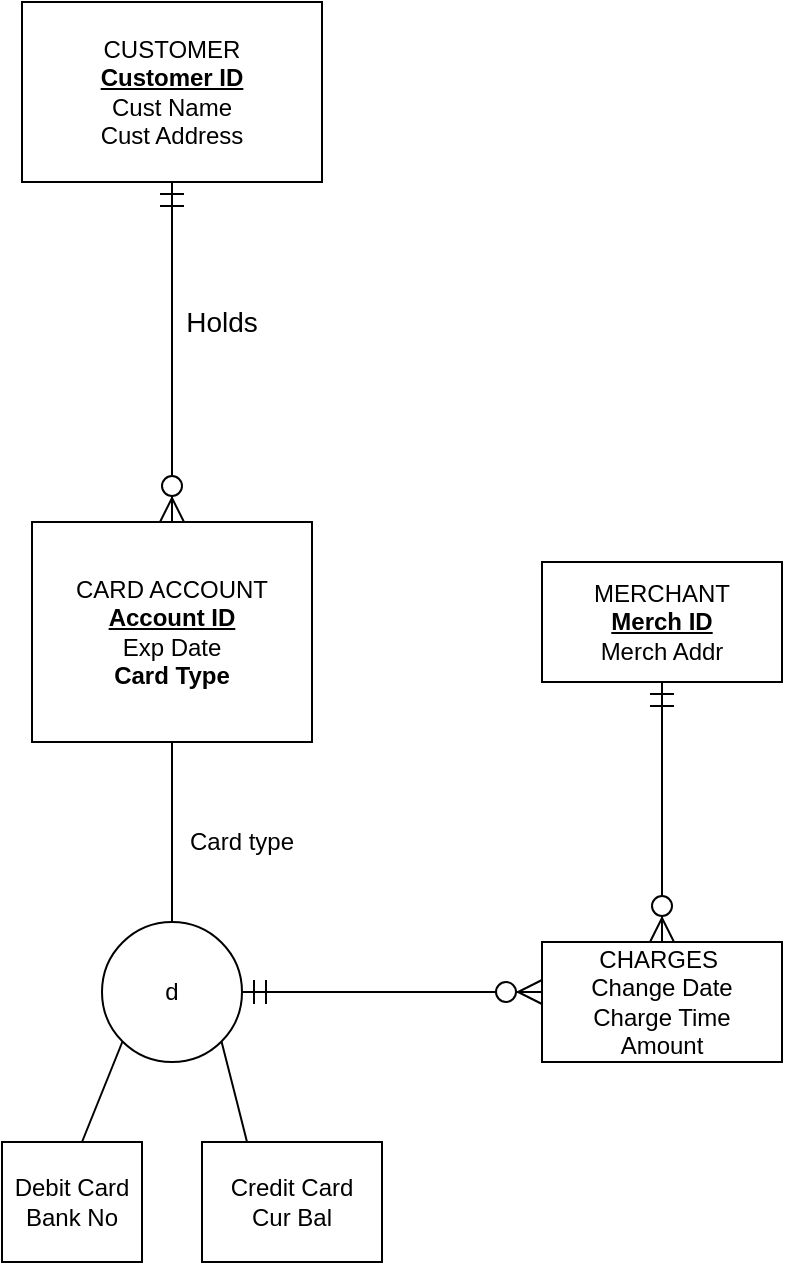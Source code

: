 <mxfile version="13.7.7" type="github">
  <diagram id="0B93aj8IbED3E-G-EEJr" name="Page-1">
    <mxGraphModel dx="1289" dy="715" grid="1" gridSize="10" guides="1" tooltips="1" connect="1" arrows="1" fold="1" page="1" pageScale="1" pageWidth="827" pageHeight="1169" math="0" shadow="0">
      <root>
        <mxCell id="0" />
        <mxCell id="1" parent="0" />
        <mxCell id="QlK3DpjFUy1bCY43-cMU-1" value="CUSTOMER&lt;br&gt;&lt;u style=&quot;font-weight: bold&quot;&gt;Customer ID&lt;/u&gt;&lt;br&gt;Cust Name&lt;br&gt;Cust Address" style="rounded=0;whiteSpace=wrap;html=1;" vertex="1" parent="1">
          <mxGeometry x="200" y="90" width="150" height="90" as="geometry" />
        </mxCell>
        <mxCell id="QlK3DpjFUy1bCY43-cMU-2" value="" style="fontSize=12;html=1;endArrow=ERzeroToMany;startArrow=ERmandOne;exitX=0.5;exitY=1;exitDx=0;exitDy=0;endSize=10;startSize=10;entryX=0.5;entryY=0;entryDx=0;entryDy=0;" edge="1" parent="1" source="QlK3DpjFUy1bCY43-cMU-1" target="QlK3DpjFUy1bCY43-cMU-3">
          <mxGeometry width="100" height="100" relative="1" as="geometry">
            <mxPoint x="180" y="220" as="sourcePoint" />
            <mxPoint x="172" y="350" as="targetPoint" />
          </mxGeometry>
        </mxCell>
        <mxCell id="QlK3DpjFUy1bCY43-cMU-3" value="CARD ACCOUNT&lt;br&gt;&lt;b&gt;&lt;u&gt;Account ID&lt;br&gt;&lt;/u&gt;&lt;/b&gt;Exp Date&lt;br&gt;&lt;b&gt;Card Type&lt;/b&gt;" style="rounded=0;whiteSpace=wrap;html=1;" vertex="1" parent="1">
          <mxGeometry x="205" y="350" width="140" height="110" as="geometry" />
        </mxCell>
        <mxCell id="QlK3DpjFUy1bCY43-cMU-6" value="&lt;font style=&quot;font-size: 14px&quot;&gt;Holds&lt;/font&gt;" style="text;html=1;strokeColor=none;fillColor=none;align=center;verticalAlign=middle;whiteSpace=wrap;rounded=0;" vertex="1" parent="1">
          <mxGeometry x="280" y="240" width="40" height="20" as="geometry" />
        </mxCell>
        <mxCell id="QlK3DpjFUy1bCY43-cMU-8" value="" style="endArrow=none;html=1;exitX=0.5;exitY=0;exitDx=0;exitDy=0;" edge="1" parent="1" source="QlK3DpjFUy1bCY43-cMU-9">
          <mxGeometry width="50" height="50" relative="1" as="geometry">
            <mxPoint x="275" y="520" as="sourcePoint" />
            <mxPoint x="275" y="460" as="targetPoint" />
          </mxGeometry>
        </mxCell>
        <mxCell id="QlK3DpjFUy1bCY43-cMU-9" value="d" style="ellipse;whiteSpace=wrap;html=1;aspect=fixed;" vertex="1" parent="1">
          <mxGeometry x="240" y="550" width="70" height="70" as="geometry" />
        </mxCell>
        <mxCell id="QlK3DpjFUy1bCY43-cMU-11" value="" style="endArrow=none;html=1;entryX=0;entryY=1;entryDx=0;entryDy=0;" edge="1" parent="1" target="QlK3DpjFUy1bCY43-cMU-9">
          <mxGeometry width="50" height="50" relative="1" as="geometry">
            <mxPoint x="230" y="660" as="sourcePoint" />
            <mxPoint x="270" y="620" as="targetPoint" />
            <Array as="points" />
          </mxGeometry>
        </mxCell>
        <mxCell id="QlK3DpjFUy1bCY43-cMU-13" value="" style="endArrow=none;html=1;entryX=1;entryY=1;entryDx=0;entryDy=0;exitX=0.25;exitY=0;exitDx=0;exitDy=0;" edge="1" parent="1" source="QlK3DpjFUy1bCY43-cMU-15" target="QlK3DpjFUy1bCY43-cMU-9">
          <mxGeometry width="50" height="50" relative="1" as="geometry">
            <mxPoint x="310" y="670" as="sourcePoint" />
            <mxPoint x="290" y="620" as="targetPoint" />
            <Array as="points">
              <mxPoint x="310" y="650" />
            </Array>
          </mxGeometry>
        </mxCell>
        <mxCell id="QlK3DpjFUy1bCY43-cMU-14" value="Debit Card&lt;br&gt;Bank No" style="rounded=0;whiteSpace=wrap;html=1;" vertex="1" parent="1">
          <mxGeometry x="190" y="660" width="70" height="60" as="geometry" />
        </mxCell>
        <mxCell id="QlK3DpjFUy1bCY43-cMU-15" value="Credit Card&lt;br&gt;Cur Bal" style="rounded=0;whiteSpace=wrap;html=1;" vertex="1" parent="1">
          <mxGeometry x="290" y="660" width="90" height="60" as="geometry" />
        </mxCell>
        <mxCell id="QlK3DpjFUy1bCY43-cMU-16" value="Card type" style="text;html=1;strokeColor=none;fillColor=none;align=center;verticalAlign=middle;whiteSpace=wrap;rounded=0;" vertex="1" parent="1">
          <mxGeometry x="270" y="500" width="80" height="20" as="geometry" />
        </mxCell>
        <mxCell id="QlK3DpjFUy1bCY43-cMU-19" value="" style="fontSize=12;html=1;endArrow=ERzeroToMany;startArrow=ERmandOne;exitX=1;exitY=0.5;exitDx=0;exitDy=0;endSize=10;startSize=10;" edge="1" parent="1" source="QlK3DpjFUy1bCY43-cMU-9">
          <mxGeometry width="100" height="100" relative="1" as="geometry">
            <mxPoint x="340" y="590" as="sourcePoint" />
            <mxPoint x="460" y="585" as="targetPoint" />
          </mxGeometry>
        </mxCell>
        <mxCell id="QlK3DpjFUy1bCY43-cMU-20" value="CHARGES&amp;nbsp;&lt;br&gt;Change Date&lt;br&gt;Charge Time&lt;br&gt;Amount" style="rounded=0;whiteSpace=wrap;html=1;" vertex="1" parent="1">
          <mxGeometry x="460" y="560" width="120" height="60" as="geometry" />
        </mxCell>
        <mxCell id="QlK3DpjFUy1bCY43-cMU-21" value="" style="fontSize=12;html=1;endArrow=ERzeroToMany;startArrow=ERmandOne;endSize=10;startSize=10;entryX=0.5;entryY=0;entryDx=0;entryDy=0;" edge="1" parent="1" target="QlK3DpjFUy1bCY43-cMU-20">
          <mxGeometry width="100" height="100" relative="1" as="geometry">
            <mxPoint x="520" y="430" as="sourcePoint" />
            <mxPoint x="650" y="440" as="targetPoint" />
          </mxGeometry>
        </mxCell>
        <mxCell id="QlK3DpjFUy1bCY43-cMU-22" value="MERCHANT&lt;br&gt;&lt;u style=&quot;font-weight: bold&quot;&gt;Merch ID&lt;/u&gt;&lt;br&gt;Merch Addr" style="rounded=0;whiteSpace=wrap;html=1;" vertex="1" parent="1">
          <mxGeometry x="460" y="370" width="120" height="60" as="geometry" />
        </mxCell>
      </root>
    </mxGraphModel>
  </diagram>
</mxfile>
